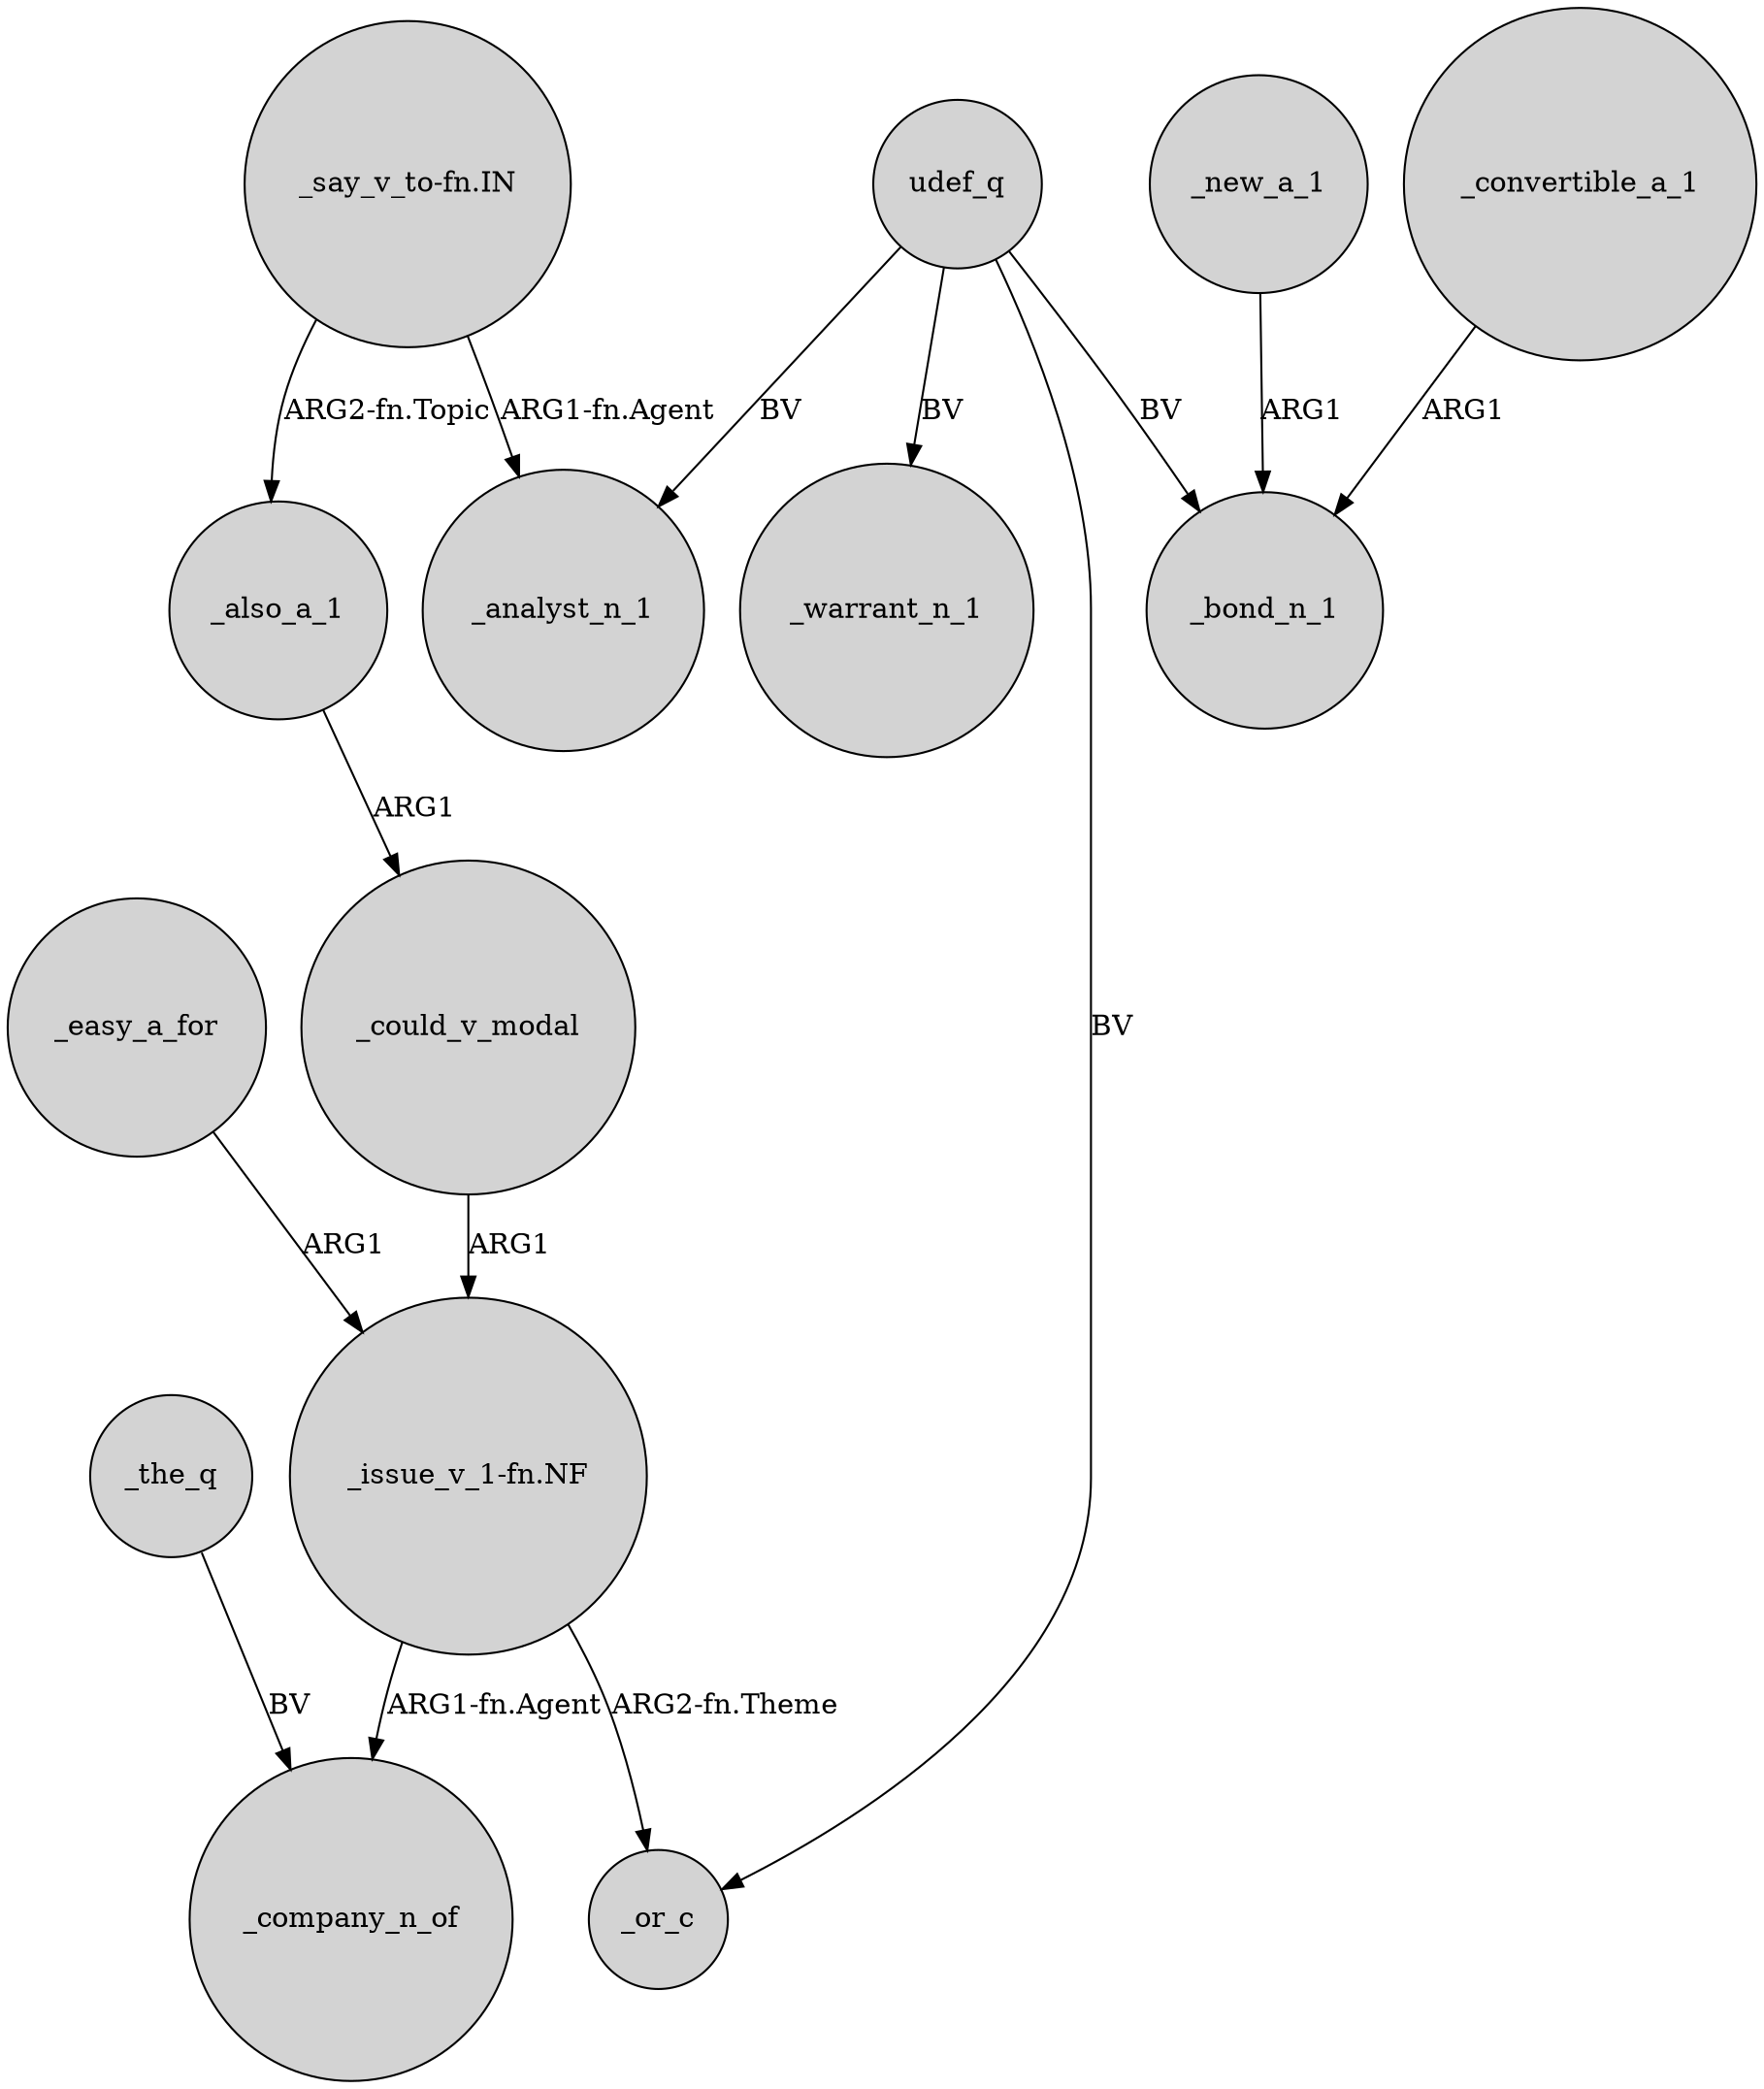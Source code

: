 digraph {
	node [shape=circle style=filled]
	_also_a_1 -> _could_v_modal [label=ARG1]
	udef_q -> _bond_n_1 [label=BV]
	udef_q -> _warrant_n_1 [label=BV]
	_convertible_a_1 -> _bond_n_1 [label=ARG1]
	"_issue_v_1-fn.NF" -> _company_n_of [label="ARG1-fn.Agent"]
	"_issue_v_1-fn.NF" -> _or_c [label="ARG2-fn.Theme"]
	_could_v_modal -> "_issue_v_1-fn.NF" [label=ARG1]
	"_say_v_to-fn.IN" -> _analyst_n_1 [label="ARG1-fn.Agent"]
	"_say_v_to-fn.IN" -> _also_a_1 [label="ARG2-fn.Topic"]
	_new_a_1 -> _bond_n_1 [label=ARG1]
	udef_q -> _or_c [label=BV]
	_easy_a_for -> "_issue_v_1-fn.NF" [label=ARG1]
	_the_q -> _company_n_of [label=BV]
	udef_q -> _analyst_n_1 [label=BV]
}
